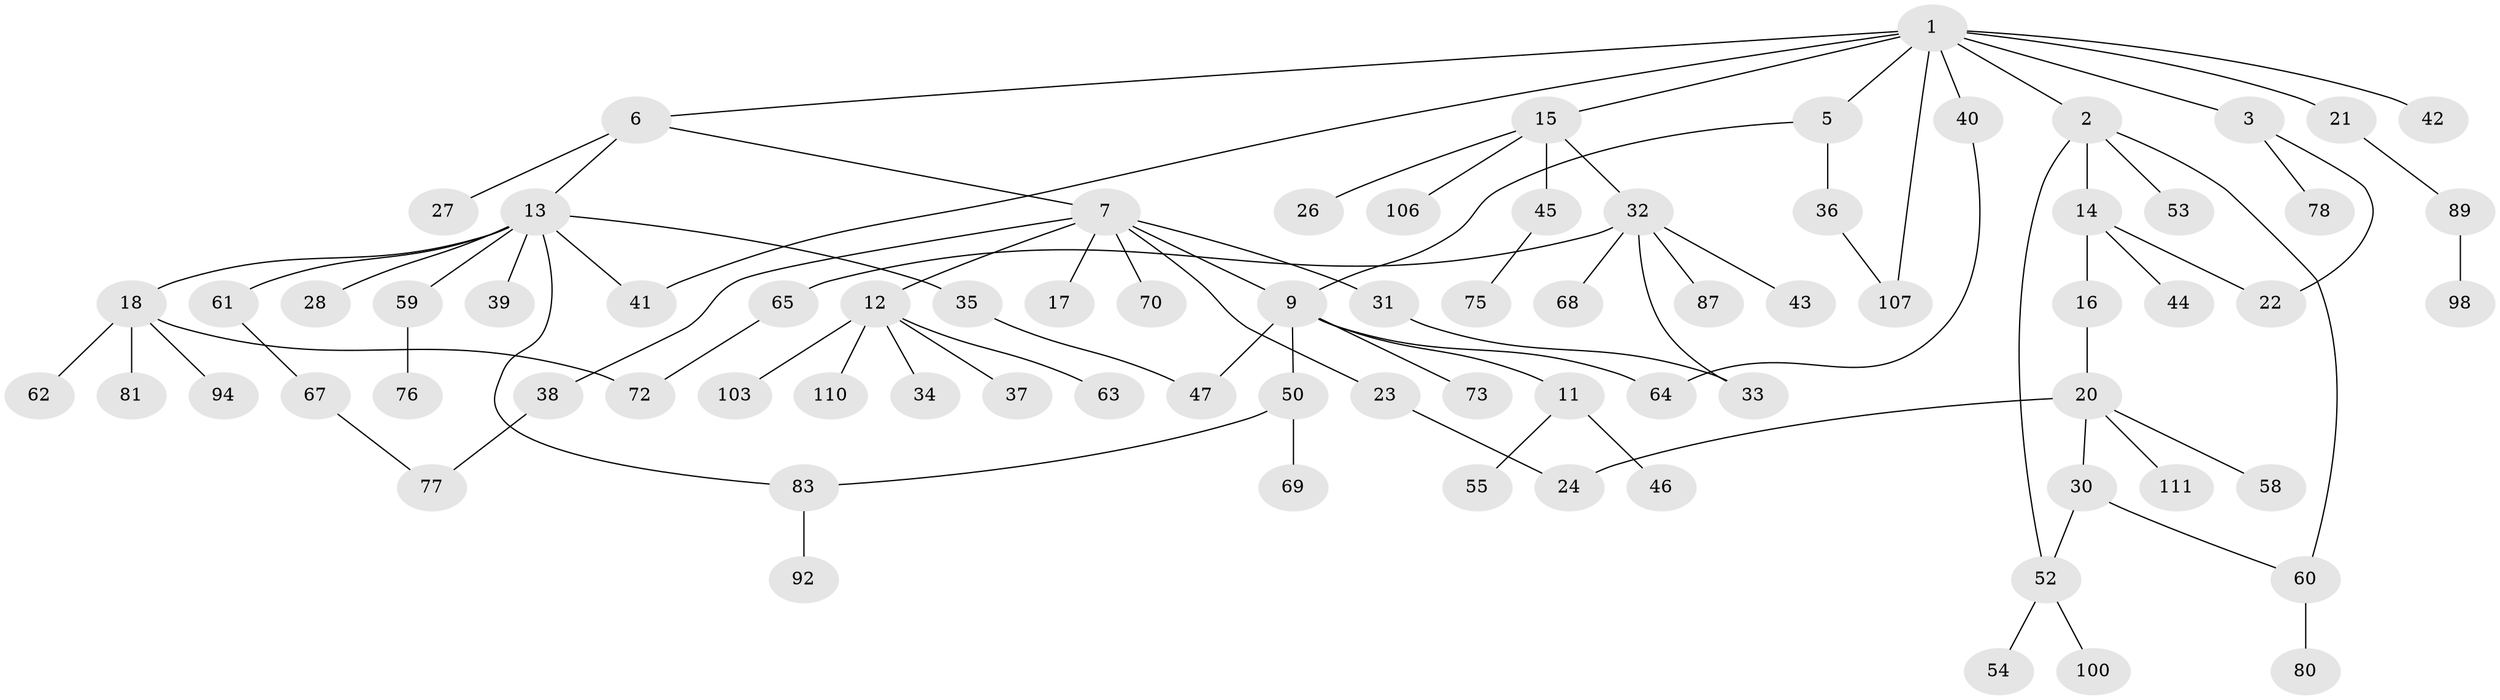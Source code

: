 // original degree distribution, {8: 0.008928571428571428, 5: 0.03571428571428571, 3: 0.08035714285714286, 4: 0.0625, 7: 0.008928571428571428, 2: 0.4017857142857143, 6: 0.026785714285714284, 9: 0.008928571428571428, 1: 0.36607142857142855}
// Generated by graph-tools (version 1.1) at 2025/10/02/27/25 16:10:53]
// undirected, 78 vertices, 90 edges
graph export_dot {
graph [start="1"]
  node [color=gray90,style=filled];
  1 [super="+4"];
  2 [super="+99"];
  3 [super="+8"];
  5 [super="+108"];
  6;
  7 [super="+19"];
  9 [super="+10"];
  11;
  12;
  13 [super="+29"];
  14 [super="+105"];
  15 [super="+112"];
  16;
  17;
  18 [super="+25"];
  20;
  21;
  22 [super="+85"];
  23 [super="+84"];
  24 [super="+66"];
  26 [super="+96"];
  27;
  28;
  30 [super="+74"];
  31;
  32 [super="+48"];
  33 [super="+86"];
  34;
  35;
  36 [super="+82"];
  37 [super="+90"];
  38;
  39;
  40;
  41;
  42;
  43 [super="+49"];
  44 [super="+102"];
  45 [super="+51"];
  46;
  47;
  50 [super="+56"];
  52 [super="+79"];
  53;
  54 [super="+57"];
  55 [super="+109"];
  58 [super="+71"];
  59;
  60 [super="+91"];
  61;
  62;
  63 [super="+101"];
  64;
  65;
  67;
  68;
  69;
  70;
  72 [super="+97"];
  73 [super="+104"];
  75;
  76 [super="+88"];
  77 [super="+95"];
  78;
  80;
  81;
  83;
  87;
  89 [super="+93"];
  92;
  94;
  98;
  100;
  103;
  106;
  107;
  110;
  111;
  1 -- 2;
  1 -- 3;
  1 -- 5;
  1 -- 21;
  1 -- 41;
  1 -- 42;
  1 -- 107;
  1 -- 40;
  1 -- 6;
  1 -- 15;
  2 -- 14;
  2 -- 53;
  2 -- 60;
  2 -- 52;
  3 -- 22;
  3 -- 78;
  5 -- 36;
  5 -- 9;
  6 -- 7;
  6 -- 13;
  6 -- 27;
  7 -- 9;
  7 -- 12;
  7 -- 17;
  7 -- 23;
  7 -- 31;
  7 -- 38;
  7 -- 70;
  9 -- 50;
  9 -- 73;
  9 -- 64;
  9 -- 11;
  9 -- 47;
  11 -- 46;
  11 -- 55;
  12 -- 34;
  12 -- 37;
  12 -- 63;
  12 -- 103;
  12 -- 110;
  13 -- 18;
  13 -- 28;
  13 -- 39;
  13 -- 59;
  13 -- 61;
  13 -- 41;
  13 -- 83;
  13 -- 35;
  14 -- 16;
  14 -- 44;
  14 -- 22;
  15 -- 26;
  15 -- 32;
  15 -- 45;
  15 -- 106;
  16 -- 20;
  18 -- 62;
  18 -- 72;
  18 -- 81;
  18 -- 94;
  20 -- 30;
  20 -- 58;
  20 -- 111;
  20 -- 24;
  21 -- 89;
  23 -- 24;
  30 -- 52;
  30 -- 60;
  31 -- 33;
  32 -- 43;
  32 -- 65;
  32 -- 87;
  32 -- 68;
  32 -- 33;
  35 -- 47;
  36 -- 107;
  38 -- 77;
  40 -- 64;
  45 -- 75;
  50 -- 69;
  50 -- 83;
  52 -- 54;
  52 -- 100;
  59 -- 76;
  60 -- 80;
  61 -- 67;
  65 -- 72;
  67 -- 77;
  83 -- 92;
  89 -- 98;
}

